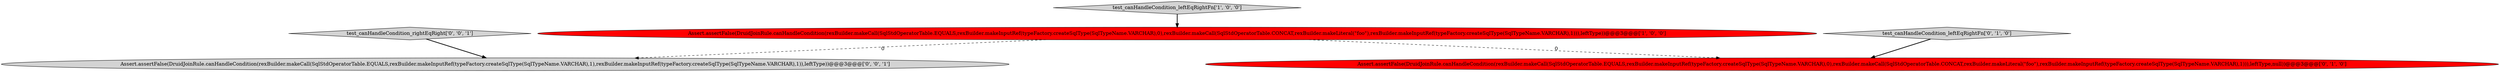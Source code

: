 digraph {
4 [style = filled, label = "Assert.assertFalse(DruidJoinRule.canHandleCondition(rexBuilder.makeCall(SqlStdOperatorTable.EQUALS,rexBuilder.makeInputRef(typeFactory.createSqlType(SqlTypeName.VARCHAR),1),rexBuilder.makeInputRef(typeFactory.createSqlType(SqlTypeName.VARCHAR),1)),leftType))@@@3@@@['0', '0', '1']", fillcolor = lightgray, shape = ellipse image = "AAA0AAABBB3BBB"];
5 [style = filled, label = "test_canHandleCondition_rightEqRight['0', '0', '1']", fillcolor = lightgray, shape = diamond image = "AAA0AAABBB3BBB"];
0 [style = filled, label = "test_canHandleCondition_leftEqRightFn['1', '0', '0']", fillcolor = lightgray, shape = diamond image = "AAA0AAABBB1BBB"];
1 [style = filled, label = "Assert.assertFalse(DruidJoinRule.canHandleCondition(rexBuilder.makeCall(SqlStdOperatorTable.EQUALS,rexBuilder.makeInputRef(typeFactory.createSqlType(SqlTypeName.VARCHAR),0),rexBuilder.makeCall(SqlStdOperatorTable.CONCAT,rexBuilder.makeLiteral(\"foo\"),rexBuilder.makeInputRef(typeFactory.createSqlType(SqlTypeName.VARCHAR),1))),leftType))@@@3@@@['1', '0', '0']", fillcolor = red, shape = ellipse image = "AAA1AAABBB1BBB"];
3 [style = filled, label = "test_canHandleCondition_leftEqRightFn['0', '1', '0']", fillcolor = lightgray, shape = diamond image = "AAA0AAABBB2BBB"];
2 [style = filled, label = "Assert.assertFalse(DruidJoinRule.canHandleCondition(rexBuilder.makeCall(SqlStdOperatorTable.EQUALS,rexBuilder.makeInputRef(typeFactory.createSqlType(SqlTypeName.VARCHAR),0),rexBuilder.makeCall(SqlStdOperatorTable.CONCAT,rexBuilder.makeLiteral(\"foo\"),rexBuilder.makeInputRef(typeFactory.createSqlType(SqlTypeName.VARCHAR),1))),leftType,null))@@@3@@@['0', '1', '0']", fillcolor = red, shape = ellipse image = "AAA1AAABBB2BBB"];
1->4 [style = dashed, label="0"];
1->2 [style = dashed, label="0"];
3->2 [style = bold, label=""];
0->1 [style = bold, label=""];
5->4 [style = bold, label=""];
}
